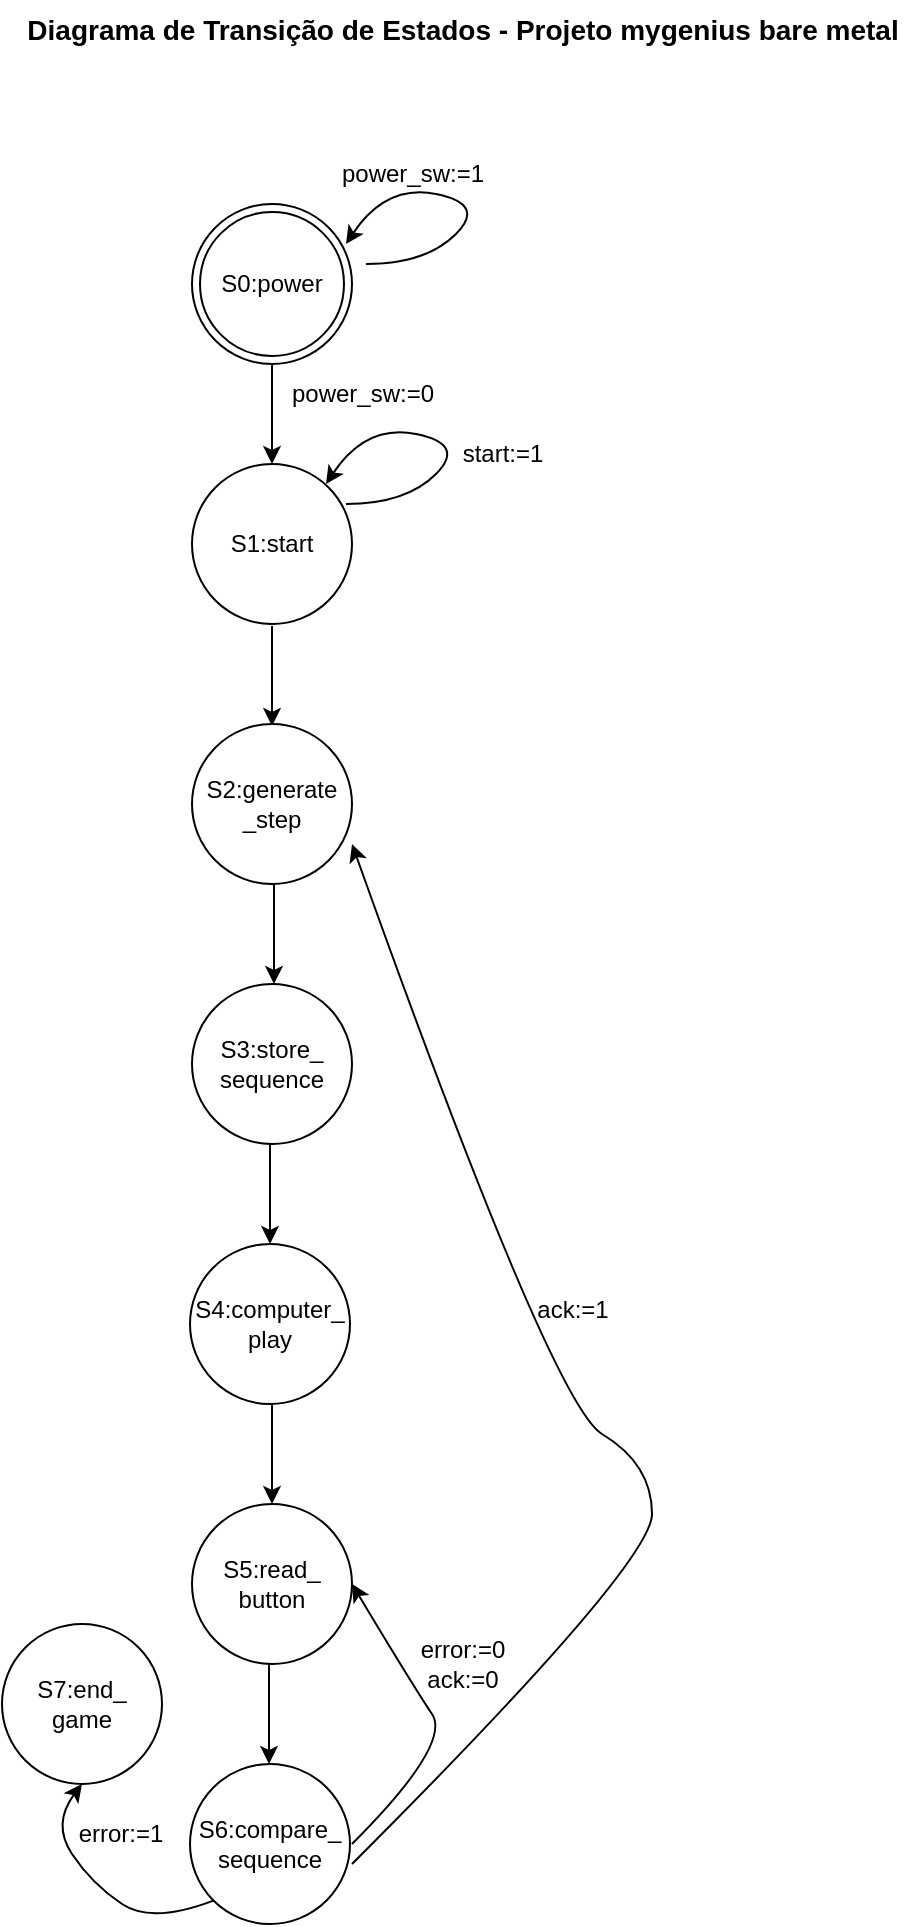 <mxfile>
    <diagram id="zWcCISJHXX-B46sYNaKa" name="Page-1">
        <mxGraphModel dx="1030" dy="607" grid="1" gridSize="10" guides="1" tooltips="1" connect="1" arrows="1" fold="1" page="1" pageScale="1" pageWidth="850" pageHeight="1100" math="0" shadow="0">
            <root>
                <mxCell id="0"/>
                <mxCell id="1" parent="0"/>
                <mxCell id="7" style="edgeStyle=none;html=1;exitX=0.5;exitY=1;exitDx=0;exitDy=0;" edge="1" parent="1" source="2">
                    <mxGeometry relative="1" as="geometry">
                        <mxPoint x="310" y="240" as="targetPoint"/>
                    </mxGeometry>
                </mxCell>
                <mxCell id="2" value="S0:power" style="ellipse;shape=doubleEllipse;whiteSpace=wrap;html=1;aspect=fixed;" vertex="1" parent="1">
                    <mxGeometry x="270" y="110" width="80" height="80" as="geometry"/>
                </mxCell>
                <mxCell id="3" value="" style="curved=1;endArrow=classic;html=1;" edge="1" parent="1">
                    <mxGeometry width="50" height="50" relative="1" as="geometry">
                        <mxPoint x="347" y="260" as="sourcePoint"/>
                        <mxPoint x="337" y="250" as="targetPoint"/>
                        <Array as="points">
                            <mxPoint x="377" y="260"/>
                            <mxPoint x="407" y="230"/>
                            <mxPoint x="357" y="220"/>
                        </Array>
                    </mxGeometry>
                </mxCell>
                <mxCell id="4" value="power_sw:=1" style="text;html=1;align=center;verticalAlign=middle;resizable=0;points=[];autosize=1;strokeColor=none;fillColor=none;" vertex="1" parent="1">
                    <mxGeometry x="335" y="80" width="90" height="30" as="geometry"/>
                </mxCell>
                <mxCell id="5" value="&lt;b&gt;&lt;font style=&quot;font-size: 14px;&quot;&gt;Diagrama de Transição de Estados - Projeto mygenius bare metal&lt;/font&gt;&lt;/b&gt;" style="text;html=1;align=center;verticalAlign=middle;resizable=0;points=[];autosize=1;strokeColor=none;fillColor=none;" vertex="1" parent="1">
                    <mxGeometry x="175" y="8" width="460" height="30" as="geometry"/>
                </mxCell>
                <mxCell id="8" value="power_sw:=0" style="text;html=1;align=center;verticalAlign=middle;resizable=0;points=[];autosize=1;strokeColor=none;fillColor=none;" vertex="1" parent="1">
                    <mxGeometry x="310" y="190" width="90" height="30" as="geometry"/>
                </mxCell>
                <mxCell id="10" value="S1:start" style="ellipse;whiteSpace=wrap;html=1;aspect=fixed;" vertex="1" parent="1">
                    <mxGeometry x="270" y="240" width="80" height="80" as="geometry"/>
                </mxCell>
                <mxCell id="11" value="" style="curved=1;endArrow=classic;html=1;" edge="1" parent="1">
                    <mxGeometry width="50" height="50" relative="1" as="geometry">
                        <mxPoint x="357" y="140" as="sourcePoint"/>
                        <mxPoint x="347" y="130" as="targetPoint"/>
                        <Array as="points">
                            <mxPoint x="387" y="140"/>
                            <mxPoint x="417" y="110"/>
                            <mxPoint x="367" y="100"/>
                        </Array>
                    </mxGeometry>
                </mxCell>
                <mxCell id="12" value="start:=1" style="text;html=1;align=center;verticalAlign=middle;resizable=0;points=[];autosize=1;strokeColor=none;fillColor=none;" vertex="1" parent="1">
                    <mxGeometry x="395" y="220" width="60" height="30" as="geometry"/>
                </mxCell>
                <mxCell id="13" style="edgeStyle=none;html=1;exitX=0.5;exitY=1;exitDx=0;exitDy=0;" edge="1" parent="1">
                    <mxGeometry relative="1" as="geometry">
                        <mxPoint x="310" y="371" as="targetPoint"/>
                        <mxPoint x="310" y="321" as="sourcePoint"/>
                    </mxGeometry>
                </mxCell>
                <mxCell id="14" value="S2:generate&lt;div&gt;_step&lt;/div&gt;" style="ellipse;whiteSpace=wrap;html=1;aspect=fixed;" vertex="1" parent="1">
                    <mxGeometry x="270" y="370" width="80" height="80" as="geometry"/>
                </mxCell>
                <mxCell id="15" value="S3:store_&lt;div&gt;sequence&lt;/div&gt;" style="ellipse;whiteSpace=wrap;html=1;aspect=fixed;" vertex="1" parent="1">
                    <mxGeometry x="270" y="500" width="80" height="80" as="geometry"/>
                </mxCell>
                <mxCell id="16" style="edgeStyle=none;html=1;exitX=0.5;exitY=1;exitDx=0;exitDy=0;" edge="1" parent="1">
                    <mxGeometry relative="1" as="geometry">
                        <mxPoint x="311" y="500" as="targetPoint"/>
                        <mxPoint x="311" y="450" as="sourcePoint"/>
                    </mxGeometry>
                </mxCell>
                <mxCell id="17" value="S4:computer_&lt;br&gt;&lt;div&gt;play&lt;/div&gt;" style="ellipse;whiteSpace=wrap;html=1;aspect=fixed;" vertex="1" parent="1">
                    <mxGeometry x="269" y="630" width="80" height="80" as="geometry"/>
                </mxCell>
                <mxCell id="18" style="edgeStyle=none;html=1;exitX=0.5;exitY=1;exitDx=0;exitDy=0;" edge="1" parent="1">
                    <mxGeometry relative="1" as="geometry">
                        <mxPoint x="309" y="630" as="targetPoint"/>
                        <mxPoint x="309" y="580" as="sourcePoint"/>
                    </mxGeometry>
                </mxCell>
                <mxCell id="19" value="S5:read_&lt;div&gt;button&lt;/div&gt;" style="ellipse;whiteSpace=wrap;html=1;aspect=fixed;" vertex="1" parent="1">
                    <mxGeometry x="270" y="760" width="80" height="80" as="geometry"/>
                </mxCell>
                <mxCell id="21" style="edgeStyle=none;html=1;exitX=0.5;exitY=1;exitDx=0;exitDy=0;" edge="1" parent="1">
                    <mxGeometry relative="1" as="geometry">
                        <mxPoint x="310" y="760" as="targetPoint"/>
                        <mxPoint x="310" y="710" as="sourcePoint"/>
                    </mxGeometry>
                </mxCell>
                <mxCell id="22" value="S6:compare_&lt;div&gt;sequence&lt;/div&gt;" style="ellipse;whiteSpace=wrap;html=1;aspect=fixed;" vertex="1" parent="1">
                    <mxGeometry x="269" y="890" width="80" height="80" as="geometry"/>
                </mxCell>
                <mxCell id="23" style="edgeStyle=none;html=1;exitX=0.5;exitY=1;exitDx=0;exitDy=0;" edge="1" parent="1">
                    <mxGeometry relative="1" as="geometry">
                        <mxPoint x="308.5" y="890" as="targetPoint"/>
                        <mxPoint x="308.5" y="840" as="sourcePoint"/>
                    </mxGeometry>
                </mxCell>
                <mxCell id="24" value="S7:end_&lt;div&gt;game&lt;/div&gt;" style="ellipse;whiteSpace=wrap;html=1;aspect=fixed;" vertex="1" parent="1">
                    <mxGeometry x="175" y="820" width="80" height="80" as="geometry"/>
                </mxCell>
                <mxCell id="25" value="" style="curved=1;endArrow=classic;html=1;entryX=1;entryY=0.5;entryDx=0;entryDy=0;" edge="1" parent="1" target="19">
                    <mxGeometry width="50" height="50" relative="1" as="geometry">
                        <mxPoint x="350" y="930" as="sourcePoint"/>
                        <mxPoint x="490" y="810" as="targetPoint"/>
                        <Array as="points">
                            <mxPoint x="400" y="880"/>
                            <mxPoint x="380" y="850"/>
                        </Array>
                    </mxGeometry>
                </mxCell>
                <mxCell id="26" value="error:=0&lt;div&gt;ack:=0&lt;/div&gt;" style="text;html=1;align=center;verticalAlign=middle;resizable=0;points=[];autosize=1;strokeColor=none;fillColor=none;" vertex="1" parent="1">
                    <mxGeometry x="370" y="820" width="70" height="40" as="geometry"/>
                </mxCell>
                <mxCell id="27" value="" style="curved=1;endArrow=classic;html=1;exitX=0;exitY=1;exitDx=0;exitDy=0;entryX=0.5;entryY=1;entryDx=0;entryDy=0;" edge="1" parent="1" source="22" target="24">
                    <mxGeometry width="50" height="50" relative="1" as="geometry">
                        <mxPoint x="210" y="960" as="sourcePoint"/>
                        <mxPoint x="250" y="920" as="targetPoint"/>
                        <Array as="points">
                            <mxPoint x="250" y="970"/>
                            <mxPoint x="220" y="950"/>
                            <mxPoint x="200" y="920"/>
                        </Array>
                    </mxGeometry>
                </mxCell>
                <mxCell id="28" value="error:=1" style="text;html=1;align=center;verticalAlign=middle;resizable=0;points=[];autosize=1;strokeColor=none;fillColor=none;" vertex="1" parent="1">
                    <mxGeometry x="199" y="910" width="70" height="30" as="geometry"/>
                </mxCell>
                <mxCell id="29" value="" style="curved=1;endArrow=classic;html=1;entryX=1;entryY=0.75;entryDx=0;entryDy=0;entryPerimeter=0;" edge="1" parent="1" target="14">
                    <mxGeometry width="50" height="50" relative="1" as="geometry">
                        <mxPoint x="350" y="940" as="sourcePoint"/>
                        <mxPoint x="590" y="710" as="targetPoint"/>
                        <Array as="points">
                            <mxPoint x="500" y="790"/>
                            <mxPoint x="500" y="740"/>
                            <mxPoint x="450" y="710"/>
                        </Array>
                    </mxGeometry>
                </mxCell>
                <mxCell id="30" value="ack:=1" style="text;html=1;align=center;verticalAlign=middle;resizable=0;points=[];autosize=1;strokeColor=none;fillColor=none;" vertex="1" parent="1">
                    <mxGeometry x="430" y="648" width="60" height="30" as="geometry"/>
                </mxCell>
            </root>
        </mxGraphModel>
    </diagram>
</mxfile>